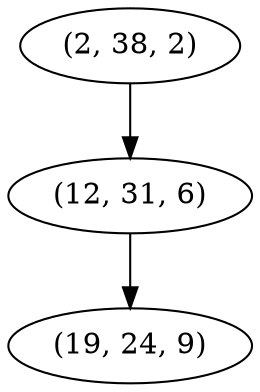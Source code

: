 digraph tree {
    "(2, 38, 2)";
    "(12, 31, 6)";
    "(19, 24, 9)";
    "(2, 38, 2)" -> "(12, 31, 6)";
    "(12, 31, 6)" -> "(19, 24, 9)";
}
